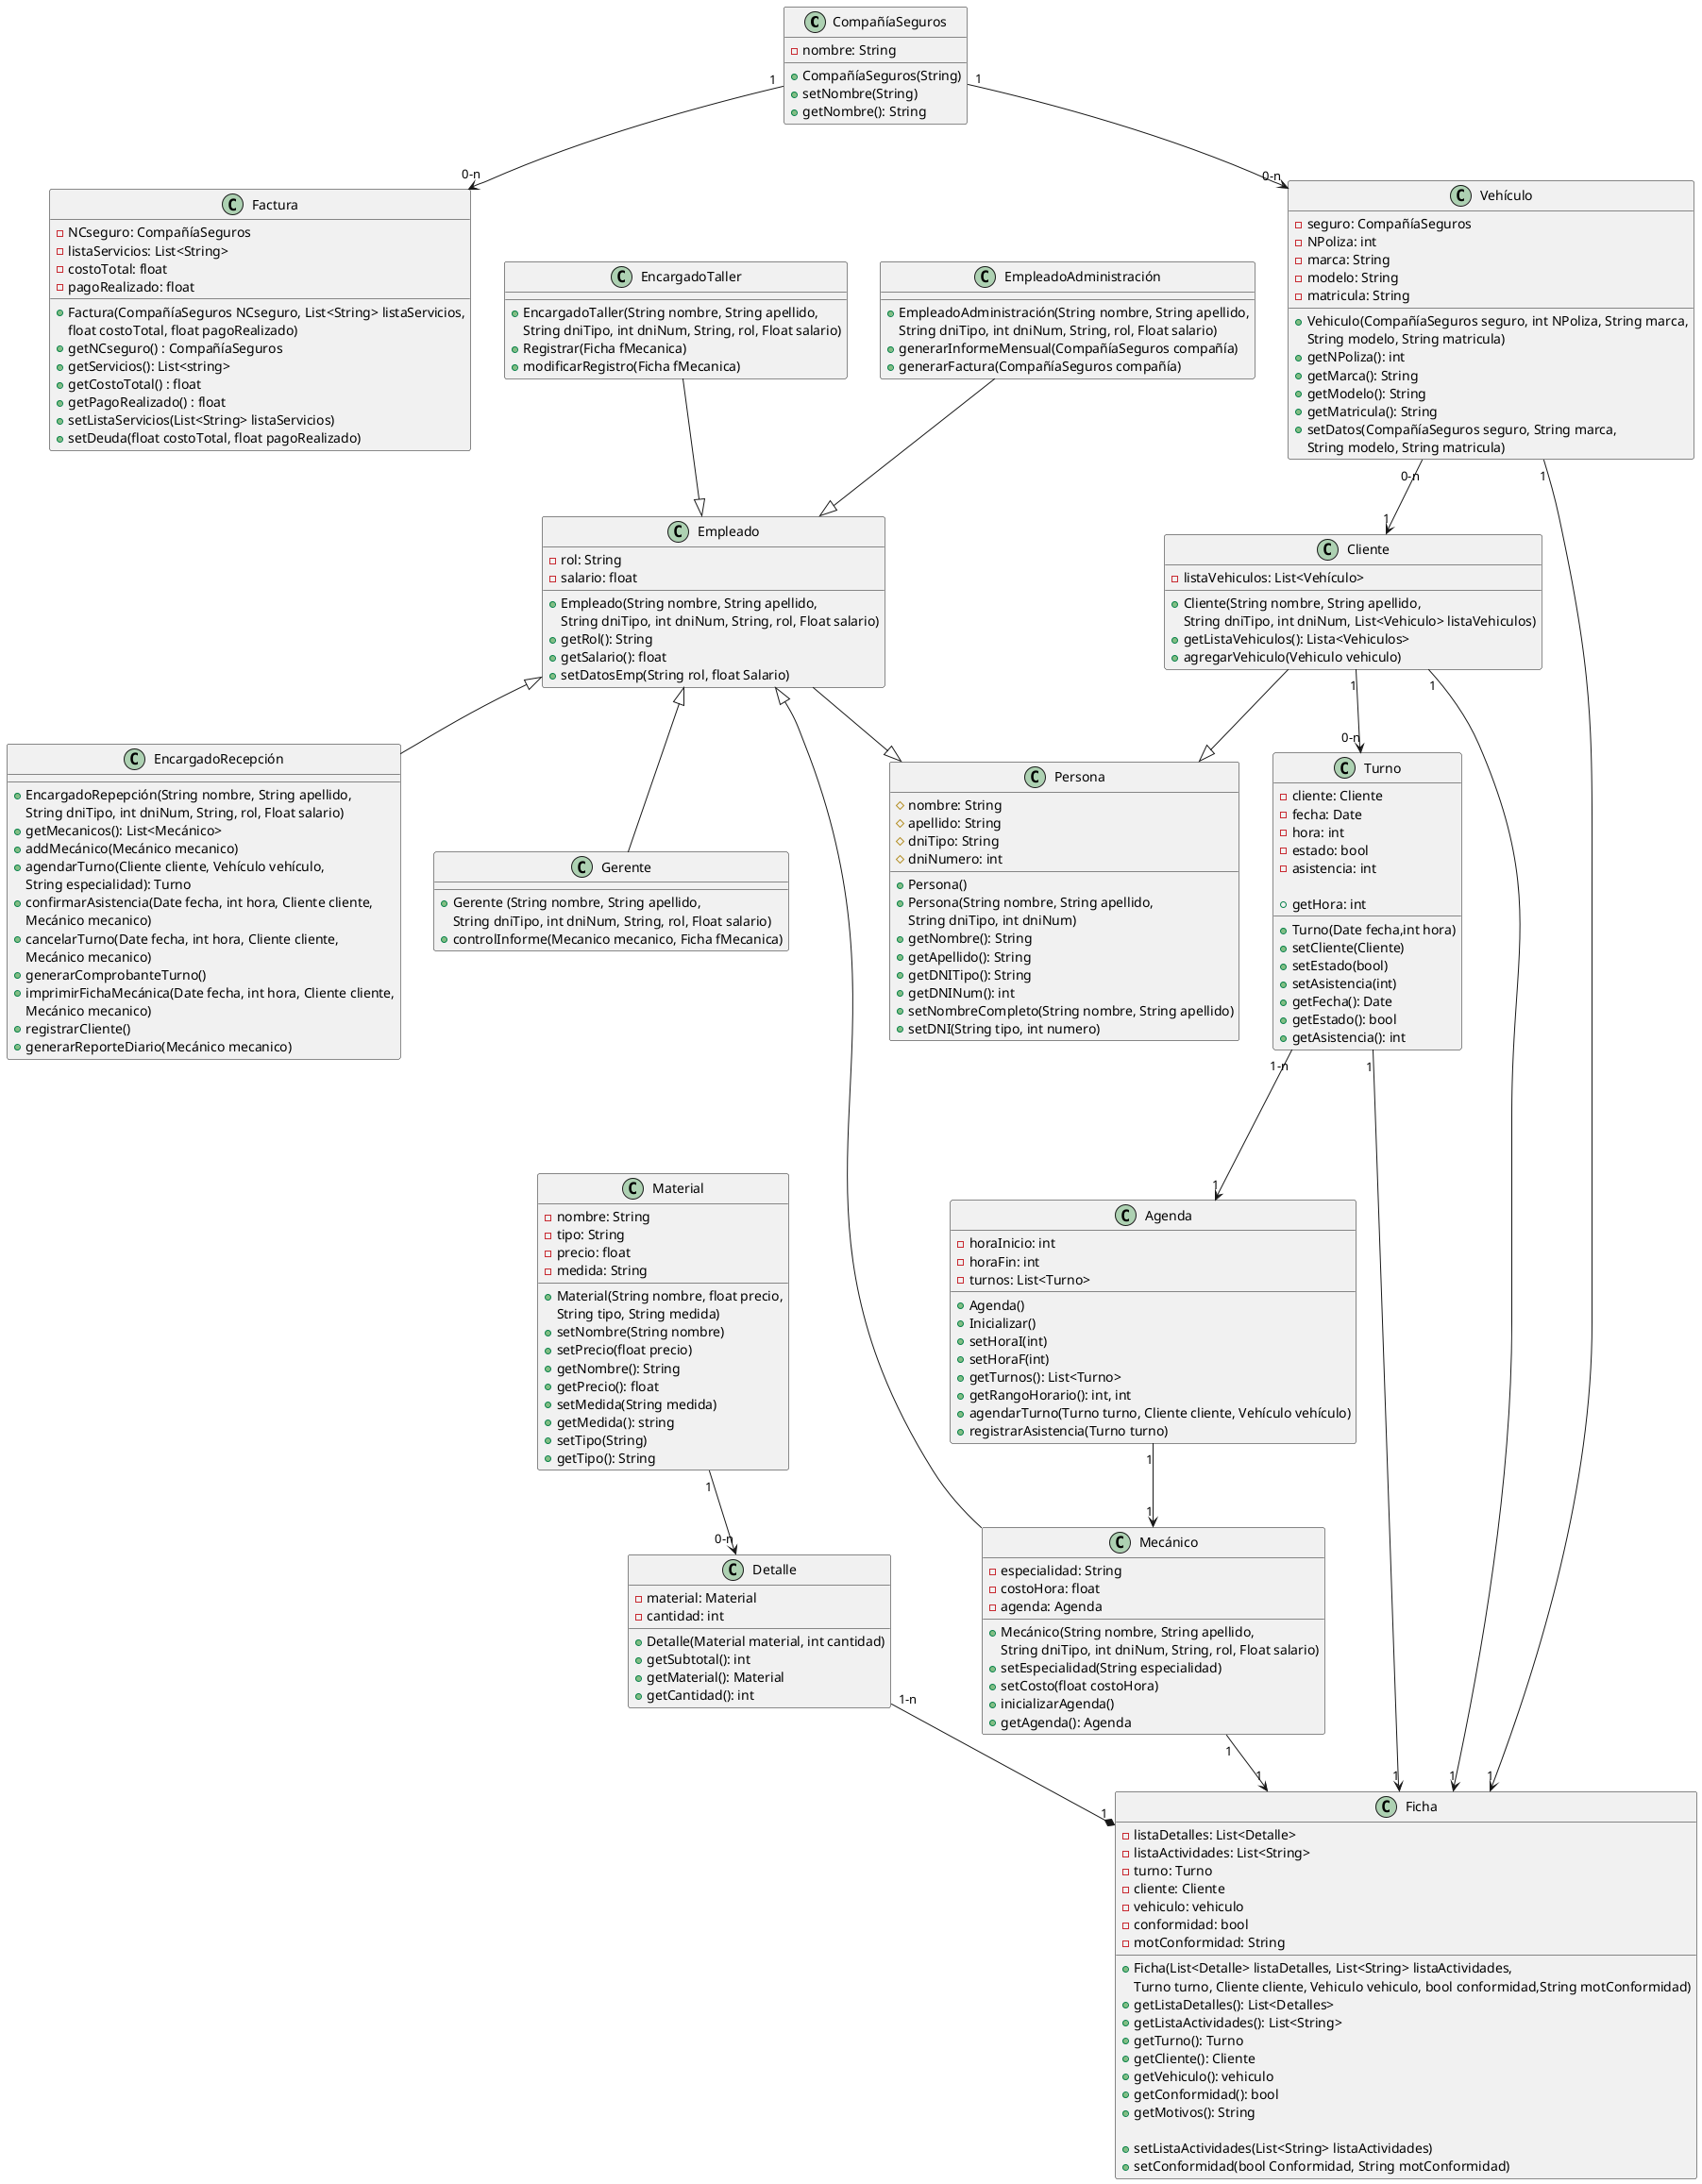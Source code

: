 @startuml Clases
class CompañíaSeguros {
	- nombre: String
    
    + CompañíaSeguros(String)
    + setNombre(String)
    + getNombre(): String
}

class Turno{
    - cliente: Cliente
    - fecha: Date
    - hora: int
    - estado: bool
    - asistencia: int

    + Turno(Date fecha,int hora)
    + setCliente(Cliente)
    + setEstado(bool)
    + setAsistencia(int)
    + getFecha(): Date
    + getHora: int
    + getEstado(): bool
    + getAsistencia(): int
}

class Detalle{
    - material: Material
    - cantidad: int

    + Detalle(Material material, int cantidad)
    + getSubtotal(): int
    + getMaterial(): Material
    + getCantidad(): int
}

class Agenda{
    - horaInicio: int
    - horaFin: int
    - turnos: List<Turno>

    + Agenda()
    + Inicializar()
    + setHoraI(int)
    + setHoraF(int)
    + getTurnos(): List<Turno>
    + getRangoHorario(): int, int
    + agendarTurno(Turno turno, Cliente cliente, Vehículo vehículo)
    + registrarAsistencia(Turno turno)
}

class Persona{
    # nombre: String
    # apellido: String
    # dniTipo: String
    # dniNumero: int

    + Persona()
    + Persona(String nombre, String apellido, 
        String dniTipo, int dniNum)
    + getNombre(): String
    + getApellido(): String
    + getDNITipo(): String
    + getDNINum(): int
    + setNombreCompleto(String nombre, String apellido)
    + setDNI(String tipo, int numero)
}

class Mecánico{
    - especialidad: String
    - costoHora: float
    - agenda: Agenda

    + Mecánico(String nombre, String apellido, 
        String dniTipo, int dniNum, String, rol, Float salario)
    + setEspecialidad(String especialidad)
    + setCosto(float costoHora)
    + inicializarAgenda()
    + getAgenda(): Agenda
}

class EncargadoRecepción{

    + EncargadoRepepción(String nombre, String apellido, 
        String dniTipo, int dniNum, String, rol, Float salario)
    + getMecanicos(): List<Mecánico>
    + addMecánico(Mecánico mecanico)
    + agendarTurno(Cliente cliente, Vehículo vehículo, 
        String especialidad): Turno
    + confirmarAsistencia(Date fecha, int hora, Cliente cliente,
        Mecánico mecanico)
    + cancelarTurno(Date fecha, int hora, Cliente cliente,
        Mecánico mecanico)
    + generarComprobanteTurno()
    + imprimirFichaMecánica(Date fecha, int hora, Cliente cliente,
        Mecánico mecanico)
    + registrarCliente()
    + generarReporteDiario(Mecánico mecanico)
}

class EmpleadoAdministración{
    
    + EmpleadoAdministración(String nombre, String apellido, 
        String dniTipo, int dniNum, String, rol, Float salario)
    + generarInformeMensual(CompañíaSeguros compañía)
    + generarFactura(CompañíaSeguros compañía)
}

class Material{
    - nombre: String
    - tipo: String
    - precio: float
    - medida: String

    + Material(String nombre, float precio, 
        String tipo, String medida)
    + setNombre(String nombre)
    + setPrecio(float precio)
    + getNombre(): String
    + getPrecio(): float
    + setMedida(String medida)
    + getMedida(): string
    + setTipo(String)
    + getTipo(): String
}

class Factura{
    - NCseguro: CompañíaSeguros
    - listaServicios: List<String>
    - costoTotal: float
    - pagoRealizado: float

    + Factura(CompañíaSeguros NCseguro, List<String> listaServicios, 
            float costoTotal, float pagoRealizado)
    + getNCseguro() : CompañíaSeguros
    + getServicios(): List<string>
    + getCostoTotal() : float
    + getPagoRealizado() : float
    + setListaServicios(List<String> listaServicios)
    + setDeuda(float costoTotal, float pagoRealizado)
}

class Ficha{
    - listaDetalles: List<Detalle>
    - listaActividades: List<String>
    - turno: Turno
    - cliente: Cliente
    - vehiculo: vehiculo
    - conformidad: bool
    - motConformidad: String

    + Ficha(List<Detalle> listaDetalles, List<String> listaActividades, 
            Turno turno, Cliente cliente, Vehiculo vehiculo, bool conformidad,String motConformidad)
    + getListaDetalles(): List<Detalles>
    + getListaActividades(): List<String>
    + getTurno(): Turno
    + getCliente(): Cliente
    + getVehiculo(): vehiculo
    + getConformidad(): bool
    + getMotivos(): String

    + setListaActividades(List<String> listaActividades)
    + setConformidad(bool Conformidad, String motConformidad)
}

class Vehículo{
    - seguro: CompañíaSeguros
    - NPoliza: int
    - marca: String
    - modelo: String
    - matricula: String

    + Vehiculo(CompañíaSeguros seguro, int NPoliza, String marca,
            String modelo, String matricula)
    + getNPoliza(): int
    + getMarca(): String
    + getModelo(): String
    + getMatricula(): String
    + setDatos(CompañíaSeguros seguro, String marca,
            String modelo, String matricula)  
}

class Cliente{
    - listaVehiculos: List<Vehículo>

    + Cliente(String nombre, String apellido, 
        String dniTipo, int dniNum, List<Vehiculo> listaVehiculos)
    + getListaVehiculos(): Lista<Vehiculos>
    + agregarVehiculo(Vehiculo vehiculo)
}

class Empleado{
    - rol: String
    - salario: float

    + Empleado(String nombre, String apellido, 
        String dniTipo, int dniNum, String, rol, Float salario)
    + getRol(): String
    + getSalario(): float
    + setDatosEmp(String rol, float Salario)
}

Class Gerente{

    + Gerente (String nombre, String apellido, 
        String dniTipo, int dniNum, String, rol, Float salario)
    + controlInforme(Mecanico mecanico, Ficha fMecanica)
}

class EncargadoTaller{

    + EncargadoTaller(String nombre, String apellido, 
        String dniTipo, int dniNum, String, rol, Float salario)
    + Registrar(Ficha fMecanica)
    + modificarRegistro(Ficha fMecanica)

}

Empleado --|> Persona
Cliente --|> Persona
Mecánico -up-|> Empleado
Gerente -up-|> Empleado
EncargadoRecepción -up-|> Empleado
EmpleadoAdministración --|> Empleado
EncargadoTaller --|> Empleado
Cliente "1" --> "0-n" Turno
Material "1" --> "0-n" Detalle
Turno "1-n" ---> "1" Agenda
Agenda "1" --> "1" Mecánico
Detalle "1-n" --* "1" Ficha
Mecánico "1" --> "1" Ficha
Cliente "1" --> "1" Ficha
Vehículo "1" --> "1" Ficha
Turno "1" --> "1" Ficha
CompañíaSeguros "1" --> "0-n" Vehículo
CompañíaSeguros "1" --> "0-n" Factura
Vehículo "0-n" --> "1" Cliente

@enduml